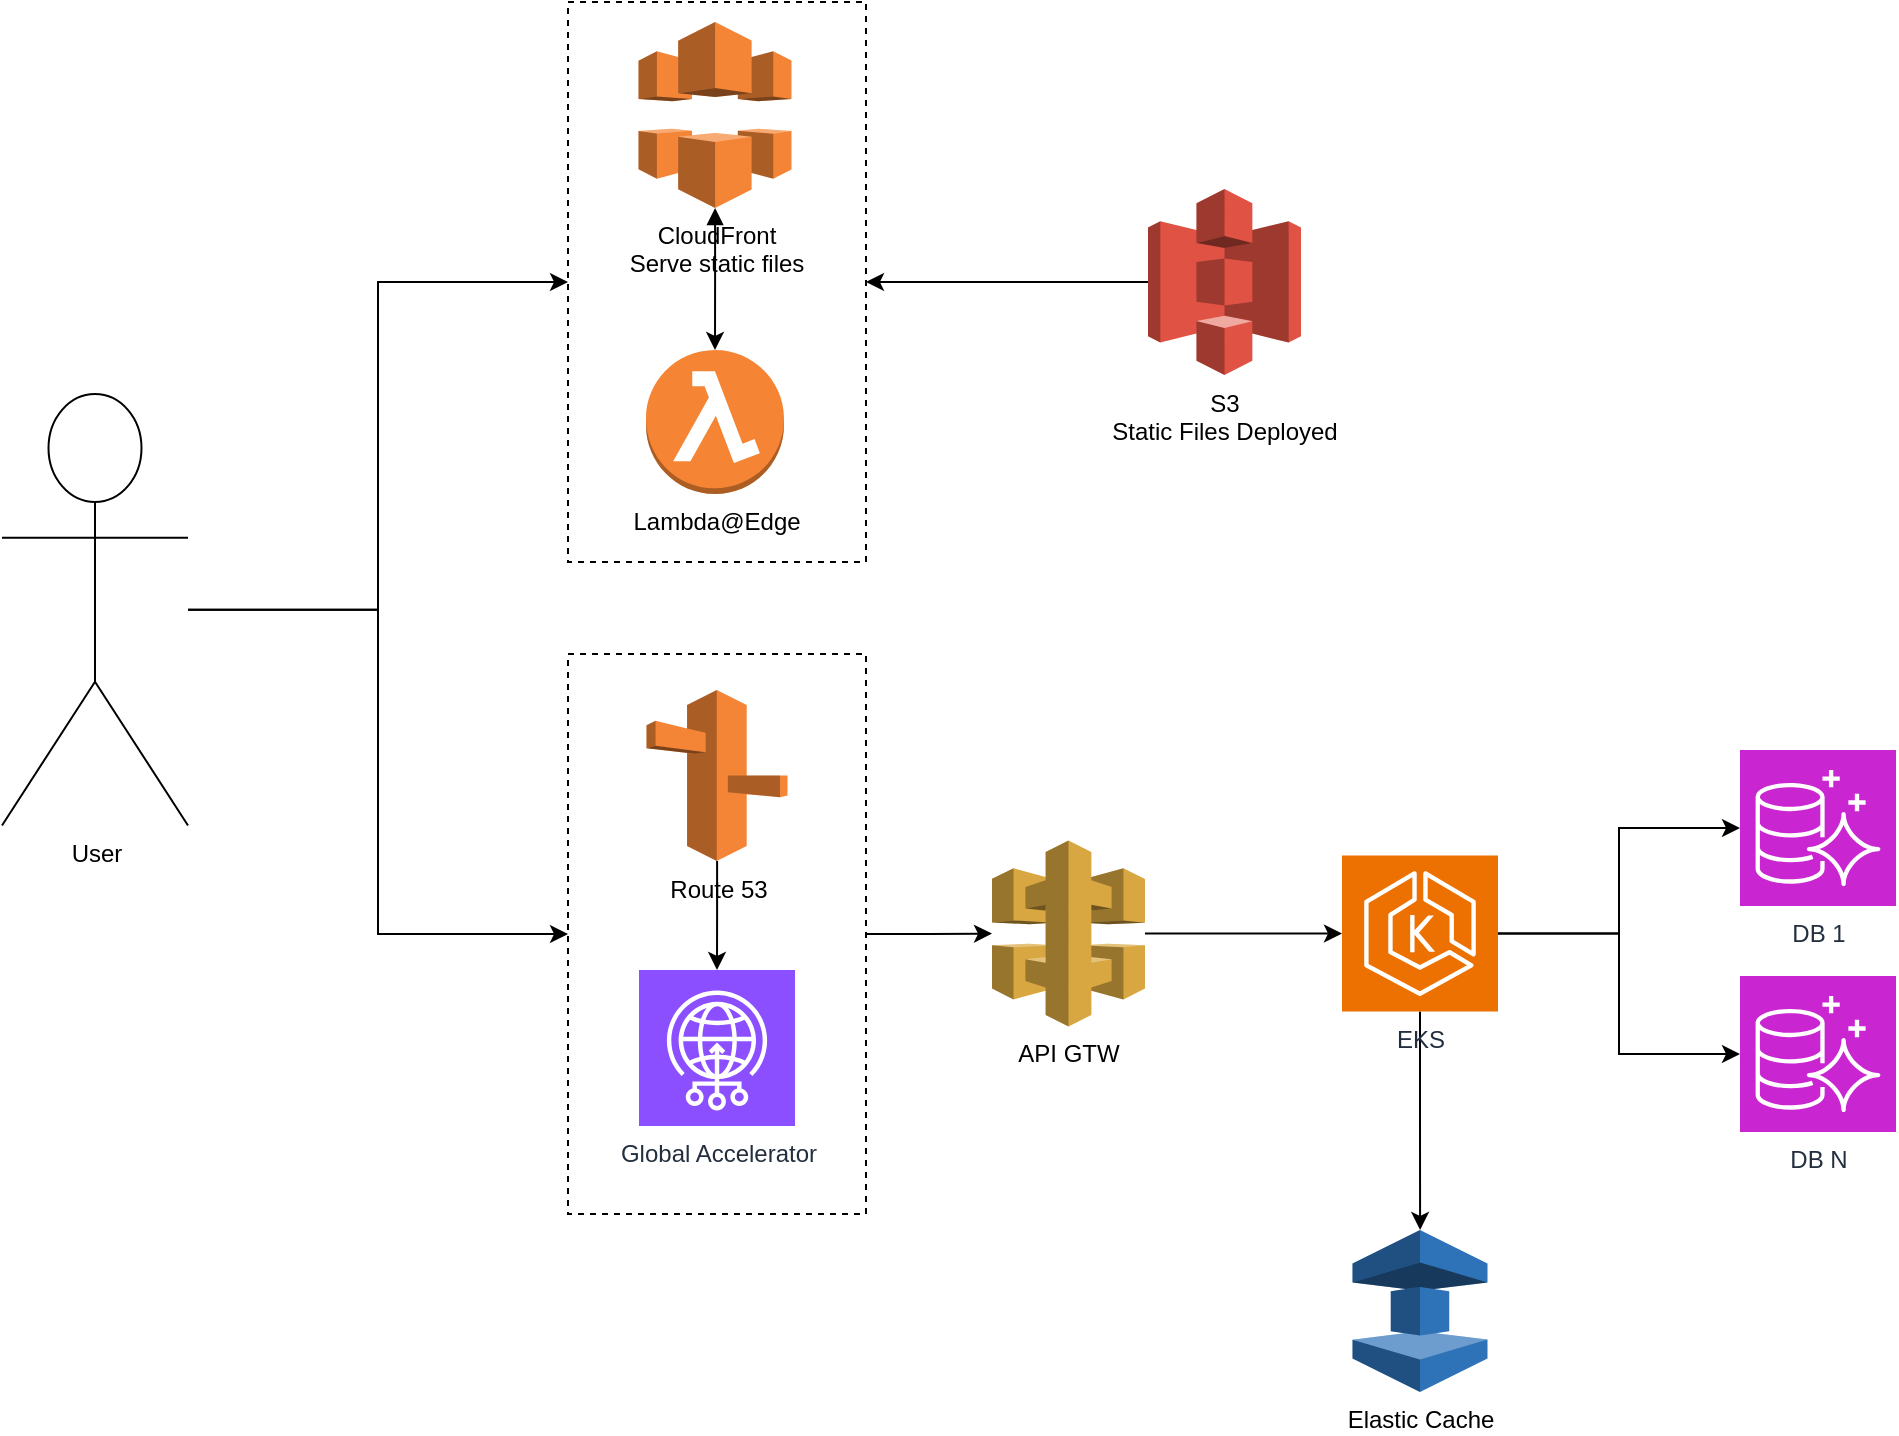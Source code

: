 <mxfile version="27.0.8" pages="5">
  <diagram name="overview" id="khjMui8SULHRm5ARyRQg">
    <mxGraphModel dx="1415" dy="1007" grid="0" gridSize="10" guides="1" tooltips="1" connect="1" arrows="1" fold="1" page="0" pageScale="1" pageWidth="850" pageHeight="1100" math="0" shadow="0">
      <root>
        <mxCell id="0" />
        <mxCell id="1" parent="0" />
        <mxCell id="UzYDV7pSfleydXYVI9vg-31" value="" style="rounded=0;whiteSpace=wrap;html=1;dashed=1;" parent="1" vertex="1">
          <mxGeometry x="211" y="426" width="149" height="280" as="geometry" />
        </mxCell>
        <mxCell id="UzYDV7pSfleydXYVI9vg-10" value="" style="rounded=0;whiteSpace=wrap;html=1;dashed=1;" parent="1" vertex="1">
          <mxGeometry x="211" y="100" width="149" height="280" as="geometry" />
        </mxCell>
        <mxCell id="UzYDV7pSfleydXYVI9vg-9" style="edgeStyle=orthogonalEdgeStyle;rounded=0;orthogonalLoop=1;jettySize=auto;html=1;entryX=0;entryY=0.5;entryDx=0;entryDy=0;" parent="1" source="UzYDV7pSfleydXYVI9vg-1" target="UzYDV7pSfleydXYVI9vg-10" edge="1">
          <mxGeometry relative="1" as="geometry" />
        </mxCell>
        <mxCell id="UzYDV7pSfleydXYVI9vg-12" style="edgeStyle=orthogonalEdgeStyle;rounded=0;orthogonalLoop=1;jettySize=auto;html=1;entryX=0;entryY=0.5;entryDx=0;entryDy=0;" parent="1" source="UzYDV7pSfleydXYVI9vg-1" target="UzYDV7pSfleydXYVI9vg-31" edge="1">
          <mxGeometry relative="1" as="geometry" />
        </mxCell>
        <mxCell id="UzYDV7pSfleydXYVI9vg-1" value="User" style="shape=umlActor;verticalLabelPosition=bottom;verticalAlign=top;html=1;outlineConnect=0;" parent="1" vertex="1">
          <mxGeometry x="-72" y="296" width="93" height="215.75" as="geometry" />
        </mxCell>
        <mxCell id="UzYDV7pSfleydXYVI9vg-4" style="edgeStyle=orthogonalEdgeStyle;rounded=0;orthogonalLoop=1;jettySize=auto;html=1;entryX=1;entryY=0.5;entryDx=0;entryDy=0;" parent="1" source="UzYDV7pSfleydXYVI9vg-2" target="UzYDV7pSfleydXYVI9vg-10" edge="1">
          <mxGeometry relative="1" as="geometry" />
        </mxCell>
        <mxCell id="UzYDV7pSfleydXYVI9vg-2" value="S3&lt;br&gt;Static Files Deployed" style="outlineConnect=0;dashed=0;verticalLabelPosition=bottom;verticalAlign=top;align=center;html=1;shape=mxgraph.aws3.s3;fillColor=#E05243;gradientColor=none;" parent="1" vertex="1">
          <mxGeometry x="501" y="193.5" width="76.5" height="93" as="geometry" />
        </mxCell>
        <mxCell id="UzYDV7pSfleydXYVI9vg-7" style="edgeStyle=orthogonalEdgeStyle;rounded=0;orthogonalLoop=1;jettySize=auto;html=1;startArrow=block;startFill=1;" parent="1" source="UzYDV7pSfleydXYVI9vg-3" target="UzYDV7pSfleydXYVI9vg-6" edge="1">
          <mxGeometry relative="1" as="geometry" />
        </mxCell>
        <mxCell id="UzYDV7pSfleydXYVI9vg-3" value="CloudFront&lt;br&gt;Serve static files" style="outlineConnect=0;dashed=0;verticalLabelPosition=bottom;verticalAlign=top;align=center;html=1;shape=mxgraph.aws3.cloudfront;fillColor=#F58536;gradientColor=none;" parent="1" vertex="1">
          <mxGeometry x="246.25" y="110" width="76.5" height="93" as="geometry" />
        </mxCell>
        <mxCell id="UzYDV7pSfleydXYVI9vg-6" value="Lambda@Edge" style="outlineConnect=0;dashed=0;verticalLabelPosition=bottom;verticalAlign=top;align=center;html=1;shape=mxgraph.aws3.lambda_function;fillColor=#F58534;gradientColor=none;" parent="1" vertex="1">
          <mxGeometry x="250" y="274" width="69" height="72" as="geometry" />
        </mxCell>
        <mxCell id="UzYDV7pSfleydXYVI9vg-14" style="edgeStyle=orthogonalEdgeStyle;rounded=0;orthogonalLoop=1;jettySize=auto;html=1;exitX=1;exitY=0.5;exitDx=0;exitDy=0;" parent="1" source="UzYDV7pSfleydXYVI9vg-31" target="UzYDV7pSfleydXYVI9vg-13" edge="1">
          <mxGeometry relative="1" as="geometry" />
        </mxCell>
        <mxCell id="UzYDV7pSfleydXYVI9vg-32" style="edgeStyle=orthogonalEdgeStyle;rounded=0;orthogonalLoop=1;jettySize=auto;html=1;" parent="1" source="UzYDV7pSfleydXYVI9vg-11" target="UzYDV7pSfleydXYVI9vg-30" edge="1">
          <mxGeometry relative="1" as="geometry" />
        </mxCell>
        <mxCell id="UzYDV7pSfleydXYVI9vg-11" value="Route 53" style="outlineConnect=0;dashed=0;verticalLabelPosition=bottom;verticalAlign=top;align=center;html=1;shape=mxgraph.aws3.route_53;fillColor=#F58536;gradientColor=none;" parent="1" vertex="1">
          <mxGeometry x="250.25" y="444" width="70.5" height="85.5" as="geometry" />
        </mxCell>
        <mxCell id="UzYDV7pSfleydXYVI9vg-16" style="edgeStyle=orthogonalEdgeStyle;rounded=0;orthogonalLoop=1;jettySize=auto;html=1;" parent="1" source="UzYDV7pSfleydXYVI9vg-13" target="UzYDV7pSfleydXYVI9vg-15" edge="1">
          <mxGeometry relative="1" as="geometry" />
        </mxCell>
        <mxCell id="UzYDV7pSfleydXYVI9vg-13" value="API GTW" style="outlineConnect=0;dashed=0;verticalLabelPosition=bottom;verticalAlign=top;align=center;html=1;shape=mxgraph.aws3.api_gateway;fillColor=#D9A741;gradientColor=none;" parent="1" vertex="1">
          <mxGeometry x="423" y="519.25" width="76.5" height="93" as="geometry" />
        </mxCell>
        <mxCell id="UzYDV7pSfleydXYVI9vg-25" style="edgeStyle=orthogonalEdgeStyle;rounded=0;orthogonalLoop=1;jettySize=auto;html=1;" parent="1" source="UzYDV7pSfleydXYVI9vg-15" target="UzYDV7pSfleydXYVI9vg-24" edge="1">
          <mxGeometry relative="1" as="geometry" />
        </mxCell>
        <mxCell id="UzYDV7pSfleydXYVI9vg-28" style="edgeStyle=orthogonalEdgeStyle;rounded=0;orthogonalLoop=1;jettySize=auto;html=1;" parent="1" source="UzYDV7pSfleydXYVI9vg-15" target="UzYDV7pSfleydXYVI9vg-26" edge="1">
          <mxGeometry relative="1" as="geometry" />
        </mxCell>
        <mxCell id="UzYDV7pSfleydXYVI9vg-29" style="edgeStyle=orthogonalEdgeStyle;rounded=0;orthogonalLoop=1;jettySize=auto;html=1;" parent="1" source="UzYDV7pSfleydXYVI9vg-15" target="UzYDV7pSfleydXYVI9vg-27" edge="1">
          <mxGeometry relative="1" as="geometry" />
        </mxCell>
        <mxCell id="UzYDV7pSfleydXYVI9vg-15" value="EKS" style="sketch=0;points=[[0,0,0],[0.25,0,0],[0.5,0,0],[0.75,0,0],[1,0,0],[0,1,0],[0.25,1,0],[0.5,1,0],[0.75,1,0],[1,1,0],[0,0.25,0],[0,0.5,0],[0,0.75,0],[1,0.25,0],[1,0.5,0],[1,0.75,0]];outlineConnect=0;fontColor=#232F3E;fillColor=#ED7100;strokeColor=#ffffff;dashed=0;verticalLabelPosition=bottom;verticalAlign=top;align=center;html=1;fontSize=12;fontStyle=0;aspect=fixed;shape=mxgraph.aws4.resourceIcon;resIcon=mxgraph.aws4.eks;" parent="1" vertex="1">
          <mxGeometry x="598" y="526.75" width="78" height="78" as="geometry" />
        </mxCell>
        <mxCell id="UzYDV7pSfleydXYVI9vg-24" value="Elastic Cache" style="outlineConnect=0;dashed=0;verticalLabelPosition=bottom;verticalAlign=top;align=center;html=1;shape=mxgraph.aws3.elasticache;fillColor=#2E73B8;gradientColor=none;" parent="1" vertex="1">
          <mxGeometry x="603.25" y="714" width="67.5" height="81" as="geometry" />
        </mxCell>
        <mxCell id="UzYDV7pSfleydXYVI9vg-26" value="DB 1" style="sketch=0;points=[[0,0,0],[0.25,0,0],[0.5,0,0],[0.75,0,0],[1,0,0],[0,1,0],[0.25,1,0],[0.5,1,0],[0.75,1,0],[1,1,0],[0,0.25,0],[0,0.5,0],[0,0.75,0],[1,0.25,0],[1,0.5,0],[1,0.75,0]];outlineConnect=0;fontColor=#232F3E;fillColor=#C925D1;strokeColor=#ffffff;dashed=0;verticalLabelPosition=bottom;verticalAlign=top;align=center;html=1;fontSize=12;fontStyle=0;aspect=fixed;shape=mxgraph.aws4.resourceIcon;resIcon=mxgraph.aws4.aurora;" parent="1" vertex="1">
          <mxGeometry x="797" y="474" width="78" height="78" as="geometry" />
        </mxCell>
        <mxCell id="UzYDV7pSfleydXYVI9vg-27" value="DB N" style="sketch=0;points=[[0,0,0],[0.25,0,0],[0.5,0,0],[0.75,0,0],[1,0,0],[0,1,0],[0.25,1,0],[0.5,1,0],[0.75,1,0],[1,1,0],[0,0.25,0],[0,0.5,0],[0,0.75,0],[1,0.25,0],[1,0.5,0],[1,0.75,0]];outlineConnect=0;fontColor=#232F3E;fillColor=#C925D1;strokeColor=#ffffff;dashed=0;verticalLabelPosition=bottom;verticalAlign=top;align=center;html=1;fontSize=12;fontStyle=0;aspect=fixed;shape=mxgraph.aws4.resourceIcon;resIcon=mxgraph.aws4.aurora;" parent="1" vertex="1">
          <mxGeometry x="797" y="587" width="78" height="78" as="geometry" />
        </mxCell>
        <mxCell id="UzYDV7pSfleydXYVI9vg-30" value="Global Accelerator" style="sketch=0;points=[[0,0,0],[0.25,0,0],[0.5,0,0],[0.75,0,0],[1,0,0],[0,1,0],[0.25,1,0],[0.5,1,0],[0.75,1,0],[1,1,0],[0,0.25,0],[0,0.5,0],[0,0.75,0],[1,0.25,0],[1,0.5,0],[1,0.75,0]];outlineConnect=0;fontColor=#232F3E;fillColor=#8C4FFF;strokeColor=#ffffff;dashed=0;verticalLabelPosition=bottom;verticalAlign=top;align=center;html=1;fontSize=12;fontStyle=0;aspect=fixed;shape=mxgraph.aws4.resourceIcon;resIcon=mxgraph.aws4.global_accelerator;" parent="1" vertex="1">
          <mxGeometry x="246.5" y="584" width="78" height="78" as="geometry" />
        </mxCell>
      </root>
    </mxGraphModel>
  </diagram>
  <diagram id="BGZHWTWwNWjGH87uwMEw" name="deployment">
    <mxGraphModel dx="1254" dy="1007" grid="0" gridSize="10" guides="1" tooltips="1" connect="1" arrows="1" fold="1" page="0" pageScale="1" pageWidth="850" pageHeight="1100" math="0" shadow="0">
      <root>
        <mxCell id="0" />
        <mxCell id="1" parent="0" />
        <mxCell id="0XEMuGiK4ZWqo2sjq5a6-28" style="edgeStyle=orthogonalEdgeStyle;rounded=0;orthogonalLoop=1;jettySize=auto;html=1;dashed=1;exitX=0;exitY=0;exitDx=217;exitDy=296;exitPerimeter=0;" edge="1" parent="1" source="0XEMuGiK4ZWqo2sjq5a6-1" target="0XEMuGiK4ZWqo2sjq5a6-21">
          <mxGeometry relative="1" as="geometry" />
        </mxCell>
        <mxCell id="0XEMuGiK4ZWqo2sjq5a6-1" value="Microservices" style="shape=cube;whiteSpace=wrap;html=1;boundedLbl=1;backgroundOutline=1;darkOpacity=0.05;darkOpacity2=0.1;verticalAlign=top;" vertex="1" parent="1">
          <mxGeometry x="53" y="313" width="414" height="296" as="geometry" />
        </mxCell>
        <mxCell id="0XEMuGiK4ZWqo2sjq5a6-2" value="product.jar" style="html=1;outlineConnect=0;whiteSpace=wrap;fillColor=#AFFFAF;shape=mxgraph.archimate3.application;appType=equipment;archiType=square;" vertex="1" parent="1">
          <mxGeometry x="99" y="379.5" width="150" height="75" as="geometry" />
        </mxCell>
        <mxCell id="0XEMuGiK4ZWqo2sjq5a6-3" value="Deployment Spec" style="swimlane;fontStyle=0;childLayout=stackLayout;horizontal=1;startSize=30;horizontalStack=0;resizeParent=1;resizeParentMax=0;resizeLast=0;collapsible=1;marginBottom=0;whiteSpace=wrap;html=1;" vertex="1" parent="1">
          <mxGeometry x="298" y="372" width="140" height="90" as="geometry" />
        </mxCell>
        <mxCell id="0XEMuGiK4ZWqo2sjq5a6-4" value="Dockerfile" style="text;strokeColor=none;fillColor=none;align=left;verticalAlign=middle;spacingLeft=4;spacingRight=4;overflow=hidden;points=[[0,0.5],[1,0.5]];portConstraint=eastwest;rotatable=0;whiteSpace=wrap;html=1;" vertex="1" parent="0XEMuGiK4ZWqo2sjq5a6-3">
          <mxGeometry y="30" width="140" height="30" as="geometry" />
        </mxCell>
        <mxCell id="0XEMuGiK4ZWqo2sjq5a6-5" value="deployment.yml" style="text;strokeColor=none;fillColor=none;align=left;verticalAlign=middle;spacingLeft=4;spacingRight=4;overflow=hidden;points=[[0,0.5],[1,0.5]];portConstraint=eastwest;rotatable=0;whiteSpace=wrap;html=1;" vertex="1" parent="0XEMuGiK4ZWqo2sjq5a6-3">
          <mxGeometry y="60" width="140" height="30" as="geometry" />
        </mxCell>
        <mxCell id="0XEMuGiK4ZWqo2sjq5a6-8" value="user.jar" style="html=1;outlineConnect=0;whiteSpace=wrap;fillColor=#AFFFAF;shape=mxgraph.archimate3.application;appType=equipment;archiType=square;" vertex="1" parent="1">
          <mxGeometry x="99" y="498.5" width="150" height="75" as="geometry" />
        </mxCell>
        <mxCell id="0XEMuGiK4ZWqo2sjq5a6-12" value="Docker Registry" style="shape=cube;whiteSpace=wrap;html=1;boundedLbl=1;backgroundOutline=1;darkOpacity=0.05;darkOpacity2=0.1;" vertex="1" parent="1">
          <mxGeometry x="539" y="401" width="192" height="120" as="geometry" />
        </mxCell>
        <mxCell id="0XEMuGiK4ZWqo2sjq5a6-13" style="edgeStyle=orthogonalEdgeStyle;rounded=0;orthogonalLoop=1;jettySize=auto;html=1;endArrow=none;startFill=0;" edge="1" parent="1" source="0XEMuGiK4ZWqo2sjq5a6-1" target="0XEMuGiK4ZWqo2sjq5a6-12">
          <mxGeometry relative="1" as="geometry" />
        </mxCell>
        <mxCell id="0XEMuGiK4ZWqo2sjq5a6-31" style="edgeStyle=orthogonalEdgeStyle;rounded=0;orthogonalLoop=1;jettySize=auto;html=1;" edge="1" parent="1" source="0XEMuGiK4ZWqo2sjq5a6-15" target="0XEMuGiK4ZWqo2sjq5a6-30">
          <mxGeometry relative="1" as="geometry" />
        </mxCell>
        <mxCell id="0XEMuGiK4ZWqo2sjq5a6-15" value="Web Application" style="shape=cube;whiteSpace=wrap;html=1;boundedLbl=1;backgroundOutline=1;darkOpacity=0.05;darkOpacity2=0.1;verticalAlign=top;" vertex="1" parent="1">
          <mxGeometry x="814" y="373.5" width="414" height="175" as="geometry" />
        </mxCell>
        <mxCell id="0XEMuGiK4ZWqo2sjq5a6-29" style="edgeStyle=orthogonalEdgeStyle;rounded=0;orthogonalLoop=1;jettySize=auto;html=1;endArrow=none;startFill=0;" edge="1" parent="1" source="0XEMuGiK4ZWqo2sjq5a6-16" target="0XEMuGiK4ZWqo2sjq5a6-17">
          <mxGeometry relative="1" as="geometry" />
        </mxCell>
        <mxCell id="0XEMuGiK4ZWqo2sjq5a6-16" value="UI" style="html=1;outlineConnect=0;whiteSpace=wrap;fillColor=#AFFFAF;shape=mxgraph.archimate3.application;appType=equipment;archiType=square;" vertex="1" parent="1">
          <mxGeometry x="860" y="440" width="150" height="75" as="geometry" />
        </mxCell>
        <mxCell id="0XEMuGiK4ZWqo2sjq5a6-17" value="Deployment Spec" style="swimlane;fontStyle=0;childLayout=stackLayout;horizontal=1;startSize=30;horizontalStack=0;resizeParent=1;resizeParentMax=0;resizeLast=0;collapsible=1;marginBottom=0;whiteSpace=wrap;html=1;" vertex="1" parent="1">
          <mxGeometry x="1059" y="432.5" width="140" height="90" as="geometry" />
        </mxCell>
        <mxCell id="0XEMuGiK4ZWqo2sjq5a6-18" value="Dockerfile" style="text;strokeColor=none;fillColor=none;align=left;verticalAlign=middle;spacingLeft=4;spacingRight=4;overflow=hidden;points=[[0,0.5],[1,0.5]];portConstraint=eastwest;rotatable=0;whiteSpace=wrap;html=1;" vertex="1" parent="0XEMuGiK4ZWqo2sjq5a6-17">
          <mxGeometry y="30" width="140" height="30" as="geometry" />
        </mxCell>
        <mxCell id="0XEMuGiK4ZWqo2sjq5a6-19" value="deployment.yml" style="text;strokeColor=none;fillColor=none;align=left;verticalAlign=middle;spacingLeft=4;spacingRight=4;overflow=hidden;points=[[0,0.5],[1,0.5]];portConstraint=eastwest;rotatable=0;whiteSpace=wrap;html=1;" vertex="1" parent="0XEMuGiK4ZWqo2sjq5a6-17">
          <mxGeometry y="60" width="140" height="30" as="geometry" />
        </mxCell>
        <mxCell id="0XEMuGiK4ZWqo2sjq5a6-20" style="edgeStyle=orthogonalEdgeStyle;rounded=0;orthogonalLoop=1;jettySize=auto;html=1;endArrow=none;startFill=0;" edge="1" parent="1" source="0XEMuGiK4ZWqo2sjq5a6-12" target="0XEMuGiK4ZWqo2sjq5a6-15">
          <mxGeometry relative="1" as="geometry">
            <mxPoint x="439" y="355" as="sourcePoint" />
            <mxPoint x="583" y="471" as="targetPoint" />
          </mxGeometry>
        </mxCell>
        <mxCell id="0XEMuGiK4ZWqo2sjq5a6-21" value="SQL Server" style="shape=cube;whiteSpace=wrap;html=1;boundedLbl=1;backgroundOutline=1;darkOpacity=0.05;darkOpacity2=0.1;verticalAlign=top;" vertex="1" parent="1">
          <mxGeometry x="146" y="713" width="249" height="175" as="geometry" />
        </mxCell>
        <mxCell id="0XEMuGiK4ZWqo2sjq5a6-22" value="Schema.sql" style="html=1;outlineConnect=0;whiteSpace=wrap;fillColor=#AFFFAF;shape=mxgraph.archimate3.application;appType=equipment;archiType=square;" vertex="1" parent="1">
          <mxGeometry x="201" y="784" width="150" height="75" as="geometry" />
        </mxCell>
        <mxCell id="0XEMuGiK4ZWqo2sjq5a6-23" value="Deployment Spec" style="swimlane;fontStyle=0;childLayout=stackLayout;horizontal=1;startSize=30;horizontalStack=0;resizeParent=1;resizeParentMax=0;resizeLast=0;collapsible=1;marginBottom=0;whiteSpace=wrap;html=1;" vertex="1" parent="1">
          <mxGeometry x="301" y="491" width="140" height="90" as="geometry" />
        </mxCell>
        <mxCell id="0XEMuGiK4ZWqo2sjq5a6-24" value="Dockerfile" style="text;strokeColor=none;fillColor=none;align=left;verticalAlign=middle;spacingLeft=4;spacingRight=4;overflow=hidden;points=[[0,0.5],[1,0.5]];portConstraint=eastwest;rotatable=0;whiteSpace=wrap;html=1;" vertex="1" parent="0XEMuGiK4ZWqo2sjq5a6-23">
          <mxGeometry y="30" width="140" height="30" as="geometry" />
        </mxCell>
        <mxCell id="0XEMuGiK4ZWqo2sjq5a6-25" value="deployment.yml" style="text;strokeColor=none;fillColor=none;align=left;verticalAlign=middle;spacingLeft=4;spacingRight=4;overflow=hidden;points=[[0,0.5],[1,0.5]];portConstraint=eastwest;rotatable=0;whiteSpace=wrap;html=1;" vertex="1" parent="0XEMuGiK4ZWqo2sjq5a6-23">
          <mxGeometry y="60" width="140" height="30" as="geometry" />
        </mxCell>
        <mxCell id="0XEMuGiK4ZWqo2sjq5a6-26" style="edgeStyle=orthogonalEdgeStyle;rounded=0;orthogonalLoop=1;jettySize=auto;html=1;endArrow=none;startFill=0;" edge="1" parent="1" source="0XEMuGiK4ZWqo2sjq5a6-2" target="0XEMuGiK4ZWqo2sjq5a6-3">
          <mxGeometry relative="1" as="geometry">
            <mxPoint x="477" y="495" as="sourcePoint" />
            <mxPoint x="621" y="527" as="targetPoint" />
          </mxGeometry>
        </mxCell>
        <mxCell id="0XEMuGiK4ZWqo2sjq5a6-27" style="edgeStyle=orthogonalEdgeStyle;rounded=0;orthogonalLoop=1;jettySize=auto;html=1;endArrow=none;startFill=0;" edge="1" parent="1" source="0XEMuGiK4ZWqo2sjq5a6-8" target="0XEMuGiK4ZWqo2sjq5a6-23">
          <mxGeometry relative="1" as="geometry">
            <mxPoint x="259" y="427" as="sourcePoint" />
            <mxPoint x="308" y="427" as="targetPoint" />
          </mxGeometry>
        </mxCell>
        <mxCell id="0XEMuGiK4ZWqo2sjq5a6-30" value="S3 Buket" style="shape=cube;whiteSpace=wrap;html=1;boundedLbl=1;backgroundOutline=1;darkOpacity=0.05;darkOpacity2=0.1;" vertex="1" parent="1">
          <mxGeometry x="925" y="646" width="192" height="120" as="geometry" />
        </mxCell>
      </root>
    </mxGraphModel>
  </diagram>
  <diagram id="TTeiqUfELaWEKGD71PHr" name="uc.search.product">
    <mxGraphModel dx="1415" dy="1407" grid="0" gridSize="10" guides="1" tooltips="1" connect="1" arrows="1" fold="1" page="0" pageScale="1" pageWidth="850" pageHeight="1100" math="0" shadow="0">
      <root>
        <mxCell id="0" />
        <mxCell id="1" parent="0" />
        <mxCell id="9o5SMapUrAs0YinHVHyk-2" value="Searching products" style="rounded=0;whiteSpace=wrap;html=1;verticalAlign=top;" vertex="1" parent="1">
          <mxGeometry x="41" y="-187" width="265" height="616" as="geometry" />
        </mxCell>
        <mxCell id="9o5SMapUrAs0YinHVHyk-4" style="edgeStyle=orthogonalEdgeStyle;rounded=0;orthogonalLoop=1;jettySize=auto;html=1;entryX=0;entryY=0.5;entryDx=0;entryDy=0;curved=1;" edge="1" parent="1" source="9o5SMapUrAs0YinHVHyk-1" target="9o5SMapUrAs0YinHVHyk-3">
          <mxGeometry relative="1" as="geometry" />
        </mxCell>
        <mxCell id="9o5SMapUrAs0YinHVHyk-1" value="User" style="shape=umlActor;verticalLabelPosition=bottom;verticalAlign=top;html=1;outlineConnect=0;" vertex="1" parent="1">
          <mxGeometry x="-144" y="67" width="58" height="110" as="geometry" />
        </mxCell>
        <mxCell id="9o5SMapUrAs0YinHVHyk-3" value="Login" style="ellipse;whiteSpace=wrap;html=1;" vertex="1" parent="1">
          <mxGeometry x="113.5" y="-137" width="120" height="80" as="geometry" />
        </mxCell>
        <mxCell id="9o5SMapUrAs0YinHVHyk-5" value="Access products search page" style="ellipse;whiteSpace=wrap;html=1;" vertex="1" parent="1">
          <mxGeometry x="113.5" y="-32" width="120" height="80" as="geometry" />
        </mxCell>
        <mxCell id="9o5SMapUrAs0YinHVHyk-6" value="See all products available based on history" style="ellipse;whiteSpace=wrap;html=1;" vertex="1" parent="1">
          <mxGeometry x="113.5" y="82" width="120" height="80" as="geometry" />
        </mxCell>
        <mxCell id="9o5SMapUrAs0YinHVHyk-7" value="Type a text into search field" style="ellipse;whiteSpace=wrap;html=1;" vertex="1" parent="1">
          <mxGeometry x="113.5" y="203" width="120" height="80" as="geometry" />
        </mxCell>
        <mxCell id="9o5SMapUrAs0YinHVHyk-8" value="See all products with similar names or description" style="ellipse;whiteSpace=wrap;html=1;" vertex="1" parent="1">
          <mxGeometry x="113.5" y="320" width="120" height="80" as="geometry" />
        </mxCell>
        <mxCell id="9o5SMapUrAs0YinHVHyk-9" style="edgeStyle=orthogonalEdgeStyle;rounded=0;orthogonalLoop=1;jettySize=auto;html=1;entryX=0;entryY=0.5;entryDx=0;entryDy=0;curved=1;" edge="1" parent="1" source="9o5SMapUrAs0YinHVHyk-1" target="9o5SMapUrAs0YinHVHyk-5">
          <mxGeometry relative="1" as="geometry">
            <mxPoint x="-116" y="148" as="sourcePoint" />
            <mxPoint x="124" y="-87" as="targetPoint" />
          </mxGeometry>
        </mxCell>
        <mxCell id="9o5SMapUrAs0YinHVHyk-10" style="edgeStyle=orthogonalEdgeStyle;rounded=0;orthogonalLoop=1;jettySize=auto;html=1;entryX=0;entryY=0.5;entryDx=0;entryDy=0;curved=1;" edge="1" parent="1" source="9o5SMapUrAs0YinHVHyk-1" target="9o5SMapUrAs0YinHVHyk-6">
          <mxGeometry relative="1" as="geometry">
            <mxPoint x="-116" y="148" as="sourcePoint" />
            <mxPoint x="134" y="-77" as="targetPoint" />
          </mxGeometry>
        </mxCell>
        <mxCell id="9o5SMapUrAs0YinHVHyk-11" style="edgeStyle=orthogonalEdgeStyle;rounded=0;orthogonalLoop=1;jettySize=auto;html=1;entryX=0;entryY=0.5;entryDx=0;entryDy=0;curved=1;" edge="1" parent="1" source="9o5SMapUrAs0YinHVHyk-1" target="9o5SMapUrAs0YinHVHyk-7">
          <mxGeometry relative="1" as="geometry">
            <mxPoint x="-106" y="158" as="sourcePoint" />
            <mxPoint x="144" y="-67" as="targetPoint" />
          </mxGeometry>
        </mxCell>
        <mxCell id="9o5SMapUrAs0YinHVHyk-12" style="edgeStyle=orthogonalEdgeStyle;rounded=0;orthogonalLoop=1;jettySize=auto;html=1;entryX=0;entryY=0.5;entryDx=0;entryDy=0;curved=1;" edge="1" parent="1" source="9o5SMapUrAs0YinHVHyk-1" target="9o5SMapUrAs0YinHVHyk-8">
          <mxGeometry relative="1" as="geometry">
            <mxPoint x="-96" y="168" as="sourcePoint" />
            <mxPoint x="154" y="-57" as="targetPoint" />
          </mxGeometry>
        </mxCell>
      </root>
    </mxGraphModel>
  </diagram>
  <diagram name="uc.post.product" id="K6IPCTsHUYz8npWNONGt">
    <mxGraphModel dx="1415" dy="1407" grid="0" gridSize="10" guides="1" tooltips="1" connect="1" arrows="1" fold="1" page="0" pageScale="1" pageWidth="850" pageHeight="1100" math="0" shadow="0">
      <root>
        <mxCell id="Kw_1Bd73v6K3SihxDMfR-0" />
        <mxCell id="Kw_1Bd73v6K3SihxDMfR-1" parent="Kw_1Bd73v6K3SihxDMfR-0" />
        <mxCell id="Kw_1Bd73v6K3SihxDMfR-2" value="Posting products" style="rounded=0;whiteSpace=wrap;html=1;verticalAlign=top;" vertex="1" parent="Kw_1Bd73v6K3SihxDMfR-1">
          <mxGeometry x="41" y="-187" width="265" height="728" as="geometry" />
        </mxCell>
        <mxCell id="Kw_1Bd73v6K3SihxDMfR-3" style="edgeStyle=orthogonalEdgeStyle;rounded=0;orthogonalLoop=1;jettySize=auto;html=1;entryX=0;entryY=0.5;entryDx=0;entryDy=0;curved=1;" edge="1" parent="Kw_1Bd73v6K3SihxDMfR-1" source="Kw_1Bd73v6K3SihxDMfR-4" target="Kw_1Bd73v6K3SihxDMfR-5">
          <mxGeometry relative="1" as="geometry" />
        </mxCell>
        <mxCell id="Kw_1Bd73v6K3SihxDMfR-4" value="User" style="shape=umlActor;verticalLabelPosition=bottom;verticalAlign=top;html=1;outlineConnect=0;" vertex="1" parent="Kw_1Bd73v6K3SihxDMfR-1">
          <mxGeometry x="-144" y="67" width="58" height="110" as="geometry" />
        </mxCell>
        <mxCell id="Kw_1Bd73v6K3SihxDMfR-5" value="Login" style="ellipse;whiteSpace=wrap;html=1;" vertex="1" parent="Kw_1Bd73v6K3SihxDMfR-1">
          <mxGeometry x="113.5" y="-137" width="120" height="80" as="geometry" />
        </mxCell>
        <mxCell id="Kw_1Bd73v6K3SihxDMfR-6" value="Access product management page" style="ellipse;whiteSpace=wrap;html=1;" vertex="1" parent="Kw_1Bd73v6K3SihxDMfR-1">
          <mxGeometry x="113.5" y="-32" width="120" height="80" as="geometry" />
        </mxCell>
        <mxCell id="Kw_1Bd73v6K3SihxDMfR-7" value="See all products saved previously" style="ellipse;whiteSpace=wrap;html=1;" vertex="1" parent="Kw_1Bd73v6K3SihxDMfR-1">
          <mxGeometry x="113.5" y="82" width="120" height="80" as="geometry" />
        </mxCell>
        <mxCell id="Kw_1Bd73v6K3SihxDMfR-8" value="Click to add new product" style="ellipse;whiteSpace=wrap;html=1;" vertex="1" parent="Kw_1Bd73v6K3SihxDMfR-1">
          <mxGeometry x="113.5" y="203" width="120" height="80" as="geometry" />
        </mxCell>
        <mxCell id="Kw_1Bd73v6K3SihxDMfR-9" value="Fill product details and add pictures" style="ellipse;whiteSpace=wrap;html=1;" vertex="1" parent="Kw_1Bd73v6K3SihxDMfR-1">
          <mxGeometry x="113.5" y="320" width="120" height="80" as="geometry" />
        </mxCell>
        <mxCell id="Kw_1Bd73v6K3SihxDMfR-10" style="edgeStyle=orthogonalEdgeStyle;rounded=0;orthogonalLoop=1;jettySize=auto;html=1;entryX=0;entryY=0.5;entryDx=0;entryDy=0;curved=1;" edge="1" parent="Kw_1Bd73v6K3SihxDMfR-1" source="Kw_1Bd73v6K3SihxDMfR-4" target="Kw_1Bd73v6K3SihxDMfR-6">
          <mxGeometry relative="1" as="geometry">
            <mxPoint x="-116" y="148" as="sourcePoint" />
            <mxPoint x="124" y="-87" as="targetPoint" />
          </mxGeometry>
        </mxCell>
        <mxCell id="Kw_1Bd73v6K3SihxDMfR-11" style="edgeStyle=orthogonalEdgeStyle;rounded=0;orthogonalLoop=1;jettySize=auto;html=1;entryX=0;entryY=0.5;entryDx=0;entryDy=0;curved=1;" edge="1" parent="Kw_1Bd73v6K3SihxDMfR-1" source="Kw_1Bd73v6K3SihxDMfR-4" target="Kw_1Bd73v6K3SihxDMfR-7">
          <mxGeometry relative="1" as="geometry">
            <mxPoint x="-116" y="148" as="sourcePoint" />
            <mxPoint x="134" y="-77" as="targetPoint" />
          </mxGeometry>
        </mxCell>
        <mxCell id="Kw_1Bd73v6K3SihxDMfR-12" style="edgeStyle=orthogonalEdgeStyle;rounded=0;orthogonalLoop=1;jettySize=auto;html=1;entryX=0;entryY=0.5;entryDx=0;entryDy=0;curved=1;" edge="1" parent="Kw_1Bd73v6K3SihxDMfR-1" source="Kw_1Bd73v6K3SihxDMfR-4" target="Kw_1Bd73v6K3SihxDMfR-8">
          <mxGeometry relative="1" as="geometry">
            <mxPoint x="-106" y="158" as="sourcePoint" />
            <mxPoint x="144" y="-67" as="targetPoint" />
          </mxGeometry>
        </mxCell>
        <mxCell id="Kw_1Bd73v6K3SihxDMfR-13" style="edgeStyle=orthogonalEdgeStyle;rounded=0;orthogonalLoop=1;jettySize=auto;html=1;entryX=0;entryY=0.5;entryDx=0;entryDy=0;curved=1;" edge="1" parent="Kw_1Bd73v6K3SihxDMfR-1" source="Kw_1Bd73v6K3SihxDMfR-4" target="Kw_1Bd73v6K3SihxDMfR-9">
          <mxGeometry relative="1" as="geometry">
            <mxPoint x="-96" y="168" as="sourcePoint" />
            <mxPoint x="154" y="-57" as="targetPoint" />
          </mxGeometry>
        </mxCell>
        <mxCell id="0XgS5xXAaWVhfa4Fujdu-0" value="Save the product" style="ellipse;whiteSpace=wrap;html=1;" vertex="1" parent="Kw_1Bd73v6K3SihxDMfR-1">
          <mxGeometry x="113.5" y="429" width="120" height="80" as="geometry" />
        </mxCell>
        <mxCell id="0XgS5xXAaWVhfa4Fujdu-1" style="edgeStyle=orthogonalEdgeStyle;rounded=0;orthogonalLoop=1;jettySize=auto;html=1;entryX=0;entryY=0.5;entryDx=0;entryDy=0;curved=1;" edge="1" parent="Kw_1Bd73v6K3SihxDMfR-1" source="Kw_1Bd73v6K3SihxDMfR-4" target="0XgS5xXAaWVhfa4Fujdu-0">
          <mxGeometry relative="1" as="geometry">
            <mxPoint x="-76" y="132" as="sourcePoint" />
            <mxPoint x="124" y="370" as="targetPoint" />
          </mxGeometry>
        </mxCell>
      </root>
    </mxGraphModel>
  </diagram>
  <diagram name="uc.view.product" id="5NONjeqhp2zBOwEMkLan">
    <mxGraphModel dx="1415" dy="1007" grid="0" gridSize="10" guides="1" tooltips="1" connect="1" arrows="1" fold="1" page="0" pageScale="1" pageWidth="850" pageHeight="1100" math="0" shadow="0">
      <root>
        <mxCell id="38S99PAp9FkhOumt0H_u-0" />
        <mxCell id="38S99PAp9FkhOumt0H_u-1" parent="38S99PAp9FkhOumt0H_u-0" />
        <mxCell id="H_xGiDRHiHV_fbQGNWIw-0" value="Searching products" style="rounded=0;whiteSpace=wrap;html=1;verticalAlign=top;" vertex="1" parent="38S99PAp9FkhOumt0H_u-1">
          <mxGeometry x="134" y="387" width="265" height="878" as="geometry" />
        </mxCell>
        <mxCell id="H_xGiDRHiHV_fbQGNWIw-1" style="edgeStyle=orthogonalEdgeStyle;rounded=0;orthogonalLoop=1;jettySize=auto;html=1;entryX=0;entryY=0.5;entryDx=0;entryDy=0;curved=1;" edge="1" parent="38S99PAp9FkhOumt0H_u-1" source="H_xGiDRHiHV_fbQGNWIw-2" target="H_xGiDRHiHV_fbQGNWIw-3">
          <mxGeometry relative="1" as="geometry" />
        </mxCell>
        <mxCell id="H_xGiDRHiHV_fbQGNWIw-2" value="User" style="shape=umlActor;verticalLabelPosition=bottom;verticalAlign=top;html=1;outlineConnect=0;" vertex="1" parent="38S99PAp9FkhOumt0H_u-1">
          <mxGeometry x="-51" y="641" width="58" height="110" as="geometry" />
        </mxCell>
        <mxCell id="H_xGiDRHiHV_fbQGNWIw-3" value="Login" style="ellipse;whiteSpace=wrap;html=1;" vertex="1" parent="38S99PAp9FkhOumt0H_u-1">
          <mxGeometry x="206.5" y="437" width="120" height="80" as="geometry" />
        </mxCell>
        <mxCell id="H_xGiDRHiHV_fbQGNWIw-4" value="Access products search page" style="ellipse;whiteSpace=wrap;html=1;" vertex="1" parent="38S99PAp9FkhOumt0H_u-1">
          <mxGeometry x="206.5" y="542" width="120" height="80" as="geometry" />
        </mxCell>
        <mxCell id="H_xGiDRHiHV_fbQGNWIw-5" value="See all products available based on history" style="ellipse;whiteSpace=wrap;html=1;" vertex="1" parent="38S99PAp9FkhOumt0H_u-1">
          <mxGeometry x="206.5" y="656" width="120" height="80" as="geometry" />
        </mxCell>
        <mxCell id="H_xGiDRHiHV_fbQGNWIw-6" value="Type a text into search field" style="ellipse;whiteSpace=wrap;html=1;" vertex="1" parent="38S99PAp9FkhOumt0H_u-1">
          <mxGeometry x="206.5" y="777" width="120" height="80" as="geometry" />
        </mxCell>
        <mxCell id="H_xGiDRHiHV_fbQGNWIw-7" value="See all products with similar names or description" style="ellipse;whiteSpace=wrap;html=1;" vertex="1" parent="38S99PAp9FkhOumt0H_u-1">
          <mxGeometry x="206.5" y="894" width="120" height="80" as="geometry" />
        </mxCell>
        <mxCell id="H_xGiDRHiHV_fbQGNWIw-8" style="edgeStyle=orthogonalEdgeStyle;rounded=0;orthogonalLoop=1;jettySize=auto;html=1;entryX=0;entryY=0.5;entryDx=0;entryDy=0;curved=1;" edge="1" parent="38S99PAp9FkhOumt0H_u-1" source="H_xGiDRHiHV_fbQGNWIw-2" target="H_xGiDRHiHV_fbQGNWIw-4">
          <mxGeometry relative="1" as="geometry">
            <mxPoint x="-23" y="722" as="sourcePoint" />
            <mxPoint x="217" y="487" as="targetPoint" />
          </mxGeometry>
        </mxCell>
        <mxCell id="H_xGiDRHiHV_fbQGNWIw-9" style="edgeStyle=orthogonalEdgeStyle;rounded=0;orthogonalLoop=1;jettySize=auto;html=1;entryX=0;entryY=0.5;entryDx=0;entryDy=0;curved=1;" edge="1" parent="38S99PAp9FkhOumt0H_u-1" source="H_xGiDRHiHV_fbQGNWIw-2" target="H_xGiDRHiHV_fbQGNWIw-5">
          <mxGeometry relative="1" as="geometry">
            <mxPoint x="-23" y="722" as="sourcePoint" />
            <mxPoint x="227" y="497" as="targetPoint" />
          </mxGeometry>
        </mxCell>
        <mxCell id="H_xGiDRHiHV_fbQGNWIw-10" style="edgeStyle=orthogonalEdgeStyle;rounded=0;orthogonalLoop=1;jettySize=auto;html=1;entryX=0;entryY=0.5;entryDx=0;entryDy=0;curved=1;" edge="1" parent="38S99PAp9FkhOumt0H_u-1" source="H_xGiDRHiHV_fbQGNWIw-2" target="H_xGiDRHiHV_fbQGNWIw-6">
          <mxGeometry relative="1" as="geometry">
            <mxPoint x="-13" y="732" as="sourcePoint" />
            <mxPoint x="237" y="507" as="targetPoint" />
          </mxGeometry>
        </mxCell>
        <mxCell id="H_xGiDRHiHV_fbQGNWIw-11" style="edgeStyle=orthogonalEdgeStyle;rounded=0;orthogonalLoop=1;jettySize=auto;html=1;entryX=0;entryY=0.5;entryDx=0;entryDy=0;curved=1;" edge="1" parent="38S99PAp9FkhOumt0H_u-1" source="H_xGiDRHiHV_fbQGNWIw-2" target="H_xGiDRHiHV_fbQGNWIw-7">
          <mxGeometry relative="1" as="geometry">
            <mxPoint x="-3" y="742" as="sourcePoint" />
            <mxPoint x="247" y="517" as="targetPoint" />
          </mxGeometry>
        </mxCell>
        <mxCell id="H_xGiDRHiHV_fbQGNWIw-12" value="Click on the desired product" style="ellipse;whiteSpace=wrap;html=1;" vertex="1" parent="38S99PAp9FkhOumt0H_u-1">
          <mxGeometry x="206.5" y="1017" width="120" height="80" as="geometry" />
        </mxCell>
        <mxCell id="H_xGiDRHiHV_fbQGNWIw-13" value="Open product page details" style="ellipse;whiteSpace=wrap;html=1;" vertex="1" parent="38S99PAp9FkhOumt0H_u-1">
          <mxGeometry x="206.5" y="1140" width="120" height="80" as="geometry" />
        </mxCell>
        <mxCell id="H_xGiDRHiHV_fbQGNWIw-14" style="edgeStyle=orthogonalEdgeStyle;rounded=0;orthogonalLoop=1;jettySize=auto;html=1;entryX=0;entryY=0.5;entryDx=0;entryDy=0;curved=1;" edge="1" parent="38S99PAp9FkhOumt0H_u-1" source="H_xGiDRHiHV_fbQGNWIw-2" target="H_xGiDRHiHV_fbQGNWIw-12">
          <mxGeometry relative="1" as="geometry">
            <mxPoint x="140" y="909" as="sourcePoint" />
            <mxPoint x="340" y="1147" as="targetPoint" />
          </mxGeometry>
        </mxCell>
        <mxCell id="H_xGiDRHiHV_fbQGNWIw-15" style="edgeStyle=orthogonalEdgeStyle;rounded=0;orthogonalLoop=1;jettySize=auto;html=1;entryX=0;entryY=0.5;entryDx=0;entryDy=0;curved=1;" edge="1" parent="38S99PAp9FkhOumt0H_u-1" source="H_xGiDRHiHV_fbQGNWIw-2" target="H_xGiDRHiHV_fbQGNWIw-13">
          <mxGeometry relative="1" as="geometry">
            <mxPoint x="207" y="986" as="sourcePoint" />
            <mxPoint x="407" y="1224" as="targetPoint" />
          </mxGeometry>
        </mxCell>
      </root>
    </mxGraphModel>
  </diagram>
</mxfile>
